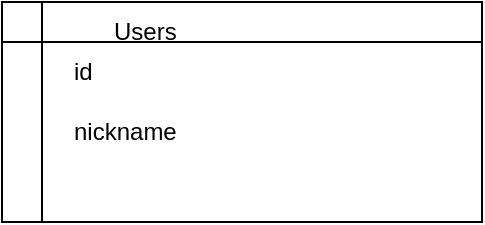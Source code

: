 <mxfile>
    <diagram id="-s-xCS91pk-kMmoRnVw-" name="ページ1">
        <mxGraphModel dx="410" dy="230" grid="1" gridSize="10" guides="1" tooltips="1" connect="1" arrows="1" fold="1" page="1" pageScale="1" pageWidth="827" pageHeight="1169" math="0" shadow="0">
            <root>
                <mxCell id="0"/>
                <mxCell id="1" parent="0"/>
                <mxCell id="2" value="" style="shape=internalStorage;whiteSpace=wrap;html=1;backgroundOutline=1;strokeColor=default;" vertex="1" parent="1">
                    <mxGeometry x="50" y="50" width="240" height="110" as="geometry"/>
                </mxCell>
                <mxCell id="32" value="id&lt;br&gt;" style="text;strokeColor=none;fillColor=none;align=left;verticalAlign=middle;spacingLeft=4;spacingRight=4;overflow=hidden;points=[[0,0.5],[1,0.5]];portConstraint=eastwest;rotatable=0;whiteSpace=wrap;html=1;" vertex="1" parent="1">
                    <mxGeometry x="80" y="70" width="80" height="30" as="geometry"/>
                </mxCell>
                <mxCell id="33" value="nickname" style="text;strokeColor=none;fillColor=none;align=left;verticalAlign=middle;spacingLeft=4;spacingRight=4;overflow=hidden;points=[[0,0.5],[1,0.5]];portConstraint=eastwest;rotatable=0;whiteSpace=wrap;html=1;" vertex="1" parent="1">
                    <mxGeometry x="80" y="100" width="80" height="30" as="geometry"/>
                </mxCell>
                <mxCell id="34" value="Users" style="text;strokeColor=none;fillColor=none;align=left;verticalAlign=middle;spacingLeft=4;spacingRight=4;overflow=hidden;points=[[0,0.5],[1,0.5]];portConstraint=eastwest;rotatable=0;whiteSpace=wrap;html=1;" vertex="1" parent="1">
                    <mxGeometry x="100" y="50" width="80" height="30" as="geometry"/>
                </mxCell>
            </root>
        </mxGraphModel>
    </diagram>
</mxfile>